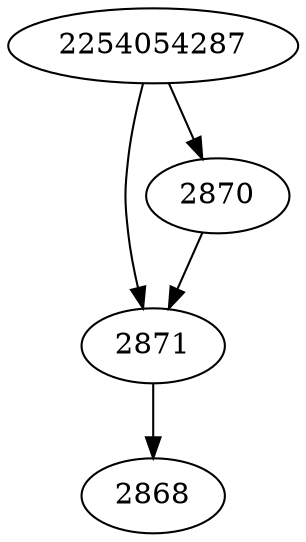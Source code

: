 strict digraph  {
2868;
2871;
2870;
2254054287;
2871 -> 2868;
2870 -> 2871;
2254054287 -> 2870;
2254054287 -> 2871;
}
